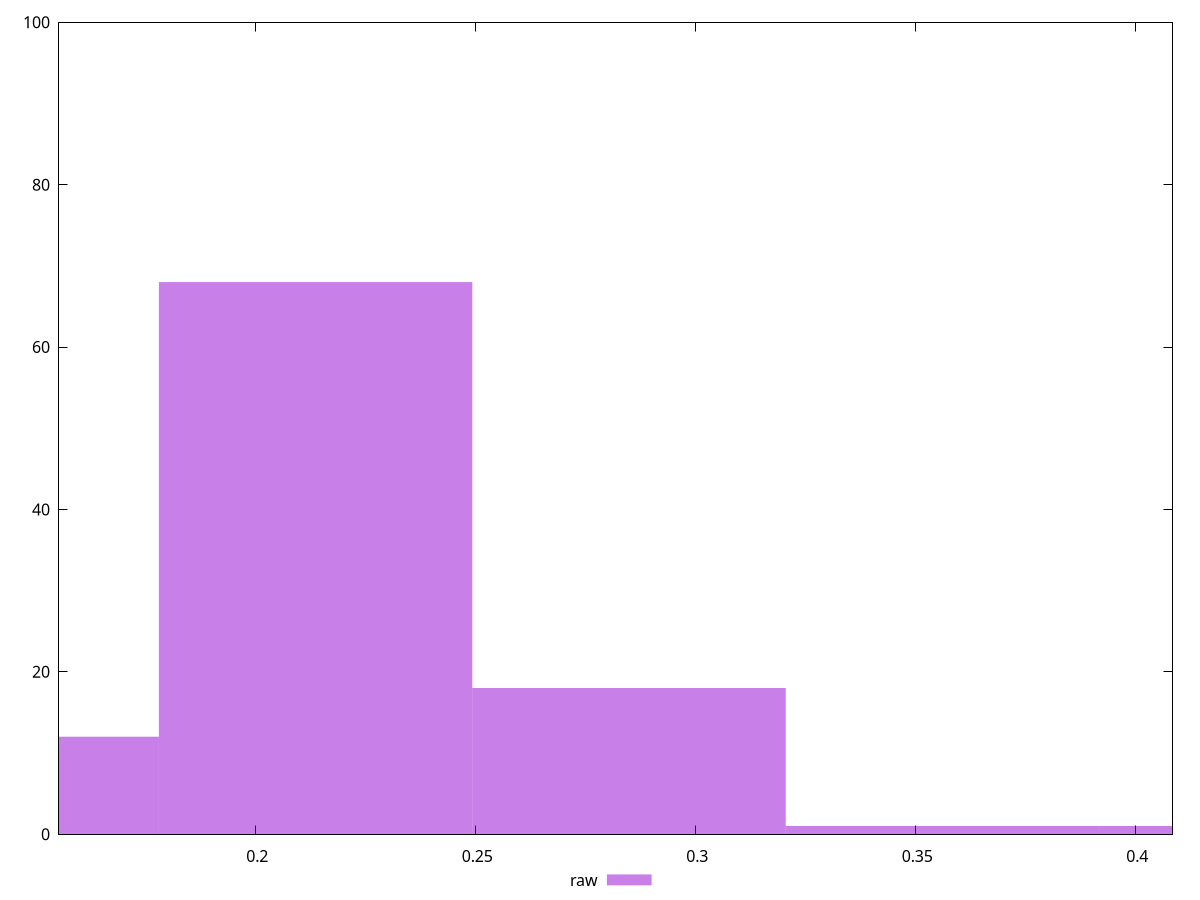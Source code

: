 reset

$raw <<EOF
0.2849584217455235 18
0.35619802718190435 1
0.21371881630914263 68
0.14247921087276175 12
0.42743763261828527 1
EOF

set key outside below
set boxwidth 0.07123960543638087
set xrange [0.15539206284950394:0.4084941795182596]
set yrange [0:100]
set trange [0:100]
set style fill transparent solid 0.5 noborder
set terminal svg size 640, 490 enhanced background rgb 'white'
set output "reports/report_00027_2021-02-24T12-40-31.850Z/meta/pScore/samples/astro/raw/histogram.svg"

plot $raw title "raw" with boxes

reset
